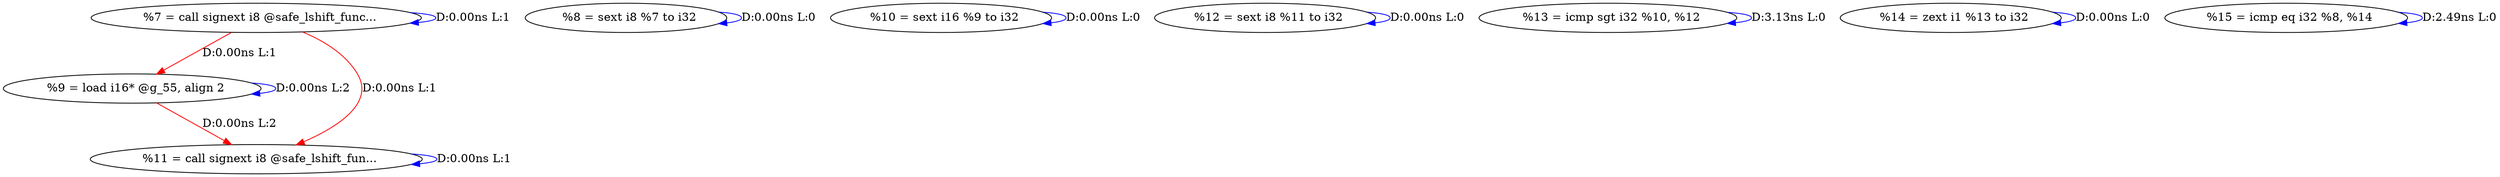 digraph {
Node0x33fee40[label="  %7 = call signext i8 @safe_lshift_func..."];
Node0x33fee40 -> Node0x33fee40[label="D:0.00ns L:1",color=blue];
Node0x33ff000[label="  %9 = load i16* @g_55, align 2"];
Node0x33fee40 -> Node0x33ff000[label="D:0.00ns L:1",color=red];
Node0x33ff1f0[label="  %11 = call signext i8 @safe_lshift_fun..."];
Node0x33fee40 -> Node0x33ff1f0[label="D:0.00ns L:1",color=red];
Node0x33fef20[label="  %8 = sext i8 %7 to i32"];
Node0x33fef20 -> Node0x33fef20[label="D:0.00ns L:0",color=blue];
Node0x33ff000 -> Node0x33ff000[label="D:0.00ns L:2",color=blue];
Node0x33ff000 -> Node0x33ff1f0[label="D:0.00ns L:2",color=red];
Node0x33ff110[label="  %10 = sext i16 %9 to i32"];
Node0x33ff110 -> Node0x33ff110[label="D:0.00ns L:0",color=blue];
Node0x33ff1f0 -> Node0x33ff1f0[label="D:0.00ns L:1",color=blue];
Node0x3398010[label="  %12 = sext i8 %11 to i32"];
Node0x3398010 -> Node0x3398010[label="D:0.00ns L:0",color=blue];
Node0x33980f0[label="  %13 = icmp sgt i32 %10, %12"];
Node0x33980f0 -> Node0x33980f0[label="D:3.13ns L:0",color=blue];
Node0x3398260[label="  %14 = zext i1 %13 to i32"];
Node0x3398260 -> Node0x3398260[label="D:0.00ns L:0",color=blue];
Node0x3398340[label="  %15 = icmp eq i32 %8, %14"];
Node0x3398340 -> Node0x3398340[label="D:2.49ns L:0",color=blue];
}
